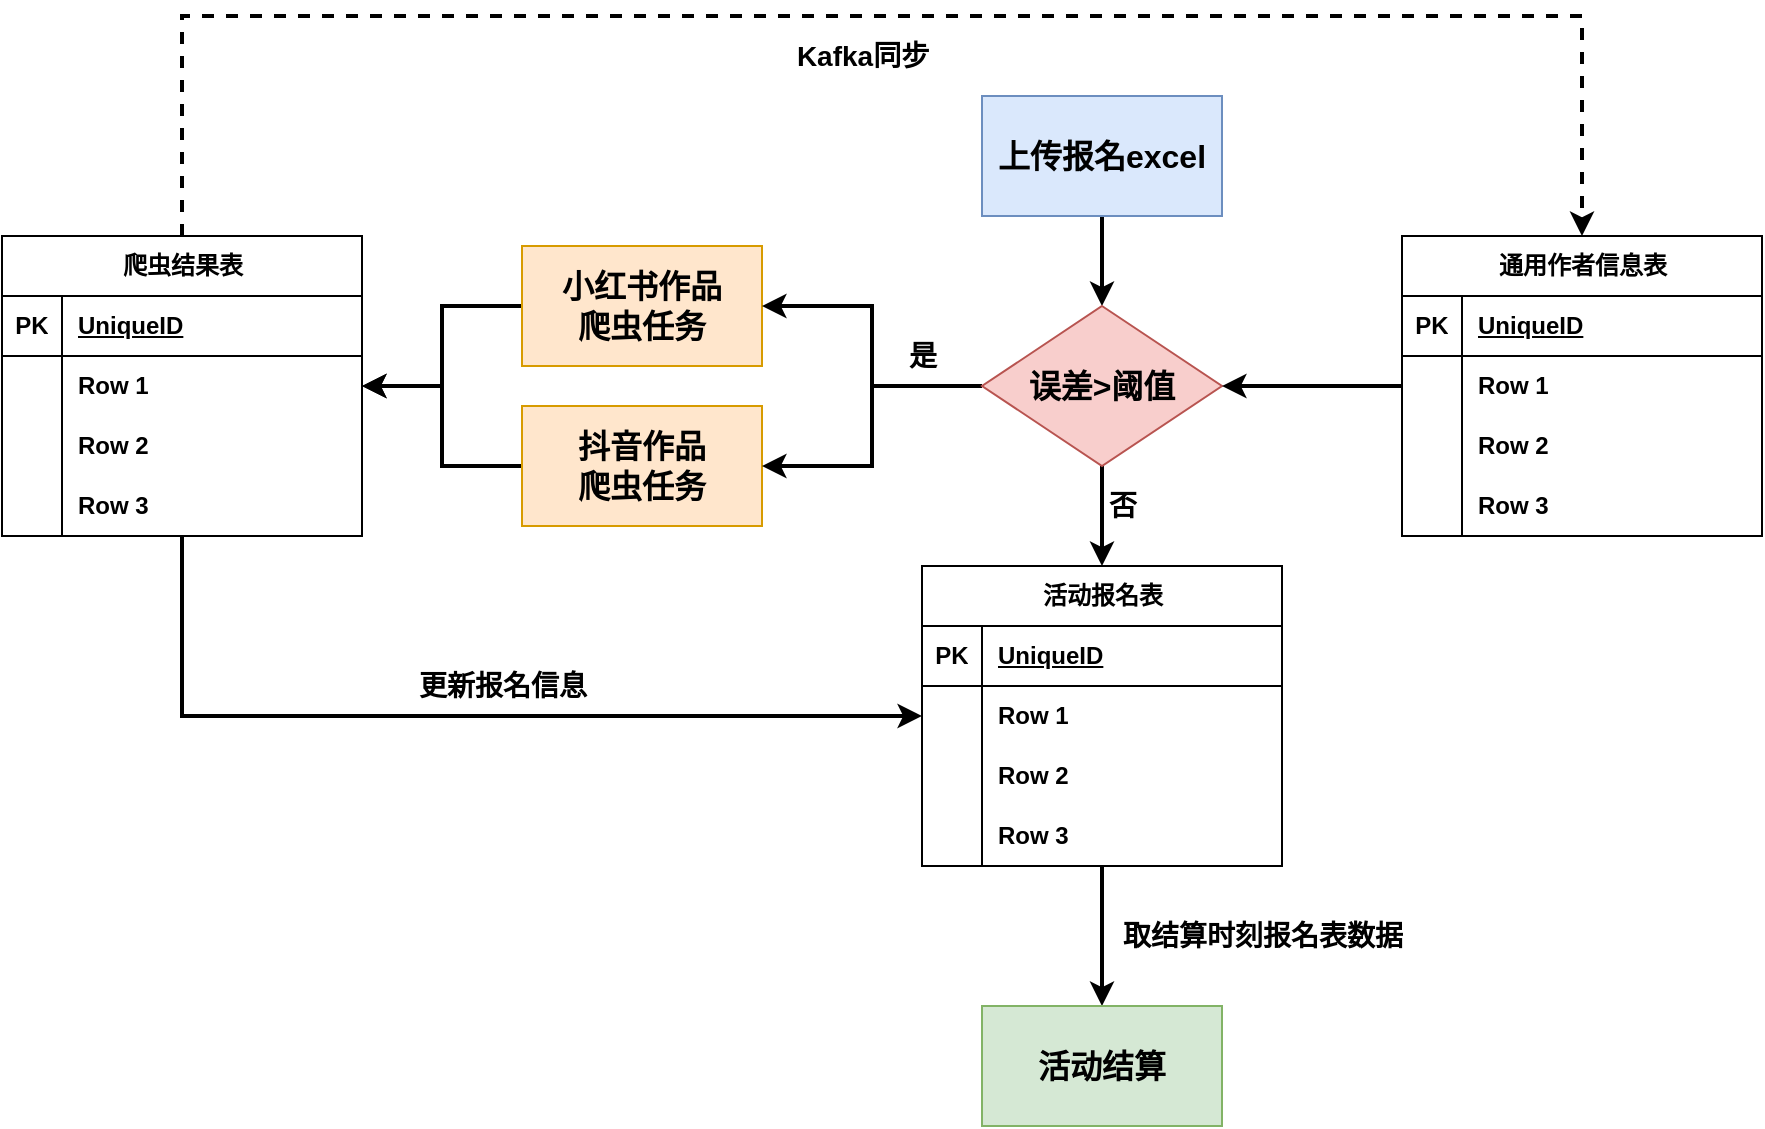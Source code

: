 <mxfile version="21.3.8" type="github">
  <diagram name="第 1 页" id="MTqGPW5jM1Rfsn0F7F28">
    <mxGraphModel dx="1781" dy="554" grid="1" gridSize="10" guides="1" tooltips="1" connect="1" arrows="1" fold="1" page="1" pageScale="1" pageWidth="827" pageHeight="1169" math="0" shadow="0">
      <root>
        <mxCell id="0" />
        <mxCell id="1" parent="0" />
        <mxCell id="qU7Nuy6pwITJOcNsggAO-75" style="edgeStyle=orthogonalEdgeStyle;rounded=0;orthogonalLoop=1;jettySize=auto;html=1;entryX=0.5;entryY=0;entryDx=0;entryDy=0;strokeWidth=2;fontStyle=1" edge="1" parent="1" source="qU7Nuy6pwITJOcNsggAO-1" target="qU7Nuy6pwITJOcNsggAO-60">
          <mxGeometry relative="1" as="geometry" />
        </mxCell>
        <mxCell id="qU7Nuy6pwITJOcNsggAO-1" value="&lt;font style=&quot;font-size: 16px;&quot;&gt;上传报名excel&lt;/font&gt;" style="rounded=0;whiteSpace=wrap;html=1;fillColor=#dae8fc;strokeColor=#6c8ebf;fontStyle=1" vertex="1" parent="1">
          <mxGeometry x="310" y="120" width="120" height="60" as="geometry" />
        </mxCell>
        <mxCell id="qU7Nuy6pwITJOcNsggAO-83" style="edgeStyle=orthogonalEdgeStyle;rounded=0;orthogonalLoop=1;jettySize=auto;html=1;entryX=1;entryY=0.5;entryDx=0;entryDy=0;strokeWidth=2;fontStyle=1" edge="1" parent="1" source="qU7Nuy6pwITJOcNsggAO-2" target="qU7Nuy6pwITJOcNsggAO-39">
          <mxGeometry relative="1" as="geometry" />
        </mxCell>
        <mxCell id="qU7Nuy6pwITJOcNsggAO-2" value="&lt;font size=&quot;3&quot;&gt;小红书作品&lt;br&gt;爬虫任务&lt;br&gt;&lt;/font&gt;" style="rounded=0;whiteSpace=wrap;html=1;fillColor=#ffe6cc;strokeColor=#d79b00;fontStyle=1" vertex="1" parent="1">
          <mxGeometry x="80" y="195" width="120" height="60" as="geometry" />
        </mxCell>
        <mxCell id="qU7Nuy6pwITJOcNsggAO-78" style="edgeStyle=orthogonalEdgeStyle;rounded=0;orthogonalLoop=1;jettySize=auto;html=1;strokeWidth=2;fontStyle=1" edge="1" parent="1" source="qU7Nuy6pwITJOcNsggAO-8" target="qU7Nuy6pwITJOcNsggAO-55">
          <mxGeometry relative="1" as="geometry" />
        </mxCell>
        <mxCell id="qU7Nuy6pwITJOcNsggAO-92" value="&lt;span&gt;&lt;font style=&quot;font-size: 14px;&quot;&gt;取结算时刻报名表数据&lt;/font&gt;&lt;/span&gt;" style="edgeLabel;html=1;align=center;verticalAlign=middle;resizable=0;points=[];fontStyle=1" vertex="1" connectable="0" parent="qU7Nuy6pwITJOcNsggAO-78">
          <mxGeometry x="-0.114" y="-1" relative="1" as="geometry">
            <mxPoint x="81" y="4" as="offset" />
          </mxGeometry>
        </mxCell>
        <mxCell id="qU7Nuy6pwITJOcNsggAO-8" value="活动报名表" style="shape=table;startSize=30;container=1;collapsible=1;childLayout=tableLayout;fixedRows=1;rowLines=0;fontStyle=1;align=center;resizeLast=1;html=1;" vertex="1" parent="1">
          <mxGeometry x="280" y="355" width="180" height="150" as="geometry" />
        </mxCell>
        <mxCell id="qU7Nuy6pwITJOcNsggAO-9" value="" style="shape=tableRow;horizontal=0;startSize=0;swimlaneHead=0;swimlaneBody=0;fillColor=none;collapsible=0;dropTarget=0;points=[[0,0.5],[1,0.5]];portConstraint=eastwest;top=0;left=0;right=0;bottom=1;fontStyle=1" vertex="1" parent="qU7Nuy6pwITJOcNsggAO-8">
          <mxGeometry y="30" width="180" height="30" as="geometry" />
        </mxCell>
        <mxCell id="qU7Nuy6pwITJOcNsggAO-10" value="PK" style="shape=partialRectangle;connectable=0;fillColor=none;top=0;left=0;bottom=0;right=0;fontStyle=1;overflow=hidden;whiteSpace=wrap;html=1;" vertex="1" parent="qU7Nuy6pwITJOcNsggAO-9">
          <mxGeometry width="30" height="30" as="geometry">
            <mxRectangle width="30" height="30" as="alternateBounds" />
          </mxGeometry>
        </mxCell>
        <mxCell id="qU7Nuy6pwITJOcNsggAO-11" value="UniqueID" style="shape=partialRectangle;connectable=0;fillColor=none;top=0;left=0;bottom=0;right=0;align=left;spacingLeft=6;fontStyle=5;overflow=hidden;whiteSpace=wrap;html=1;" vertex="1" parent="qU7Nuy6pwITJOcNsggAO-9">
          <mxGeometry x="30" width="150" height="30" as="geometry">
            <mxRectangle width="150" height="30" as="alternateBounds" />
          </mxGeometry>
        </mxCell>
        <mxCell id="qU7Nuy6pwITJOcNsggAO-12" value="" style="shape=tableRow;horizontal=0;startSize=0;swimlaneHead=0;swimlaneBody=0;fillColor=none;collapsible=0;dropTarget=0;points=[[0,0.5],[1,0.5]];portConstraint=eastwest;top=0;left=0;right=0;bottom=0;fontStyle=1" vertex="1" parent="qU7Nuy6pwITJOcNsggAO-8">
          <mxGeometry y="60" width="180" height="30" as="geometry" />
        </mxCell>
        <mxCell id="qU7Nuy6pwITJOcNsggAO-13" value="" style="shape=partialRectangle;connectable=0;fillColor=none;top=0;left=0;bottom=0;right=0;editable=1;overflow=hidden;whiteSpace=wrap;html=1;fontStyle=1" vertex="1" parent="qU7Nuy6pwITJOcNsggAO-12">
          <mxGeometry width="30" height="30" as="geometry">
            <mxRectangle width="30" height="30" as="alternateBounds" />
          </mxGeometry>
        </mxCell>
        <mxCell id="qU7Nuy6pwITJOcNsggAO-14" value="Row 1" style="shape=partialRectangle;connectable=0;fillColor=none;top=0;left=0;bottom=0;right=0;align=left;spacingLeft=6;overflow=hidden;whiteSpace=wrap;html=1;fontStyle=1" vertex="1" parent="qU7Nuy6pwITJOcNsggAO-12">
          <mxGeometry x="30" width="150" height="30" as="geometry">
            <mxRectangle width="150" height="30" as="alternateBounds" />
          </mxGeometry>
        </mxCell>
        <mxCell id="qU7Nuy6pwITJOcNsggAO-15" value="" style="shape=tableRow;horizontal=0;startSize=0;swimlaneHead=0;swimlaneBody=0;fillColor=none;collapsible=0;dropTarget=0;points=[[0,0.5],[1,0.5]];portConstraint=eastwest;top=0;left=0;right=0;bottom=0;fontStyle=1" vertex="1" parent="qU7Nuy6pwITJOcNsggAO-8">
          <mxGeometry y="90" width="180" height="30" as="geometry" />
        </mxCell>
        <mxCell id="qU7Nuy6pwITJOcNsggAO-16" value="" style="shape=partialRectangle;connectable=0;fillColor=none;top=0;left=0;bottom=0;right=0;editable=1;overflow=hidden;whiteSpace=wrap;html=1;fontStyle=1" vertex="1" parent="qU7Nuy6pwITJOcNsggAO-15">
          <mxGeometry width="30" height="30" as="geometry">
            <mxRectangle width="30" height="30" as="alternateBounds" />
          </mxGeometry>
        </mxCell>
        <mxCell id="qU7Nuy6pwITJOcNsggAO-17" value="Row 2" style="shape=partialRectangle;connectable=0;fillColor=none;top=0;left=0;bottom=0;right=0;align=left;spacingLeft=6;overflow=hidden;whiteSpace=wrap;html=1;fontStyle=1" vertex="1" parent="qU7Nuy6pwITJOcNsggAO-15">
          <mxGeometry x="30" width="150" height="30" as="geometry">
            <mxRectangle width="150" height="30" as="alternateBounds" />
          </mxGeometry>
        </mxCell>
        <mxCell id="qU7Nuy6pwITJOcNsggAO-18" value="" style="shape=tableRow;horizontal=0;startSize=0;swimlaneHead=0;swimlaneBody=0;fillColor=none;collapsible=0;dropTarget=0;points=[[0,0.5],[1,0.5]];portConstraint=eastwest;top=0;left=0;right=0;bottom=0;fontStyle=1" vertex="1" parent="qU7Nuy6pwITJOcNsggAO-8">
          <mxGeometry y="120" width="180" height="30" as="geometry" />
        </mxCell>
        <mxCell id="qU7Nuy6pwITJOcNsggAO-19" value="" style="shape=partialRectangle;connectable=0;fillColor=none;top=0;left=0;bottom=0;right=0;editable=1;overflow=hidden;whiteSpace=wrap;html=1;fontStyle=1" vertex="1" parent="qU7Nuy6pwITJOcNsggAO-18">
          <mxGeometry width="30" height="30" as="geometry">
            <mxRectangle width="30" height="30" as="alternateBounds" />
          </mxGeometry>
        </mxCell>
        <mxCell id="qU7Nuy6pwITJOcNsggAO-20" value="Row 3" style="shape=partialRectangle;connectable=0;fillColor=none;top=0;left=0;bottom=0;right=0;align=left;spacingLeft=6;overflow=hidden;whiteSpace=wrap;html=1;fontStyle=1" vertex="1" parent="qU7Nuy6pwITJOcNsggAO-18">
          <mxGeometry x="30" width="150" height="30" as="geometry">
            <mxRectangle width="150" height="30" as="alternateBounds" />
          </mxGeometry>
        </mxCell>
        <mxCell id="qU7Nuy6pwITJOcNsggAO-84" style="edgeStyle=orthogonalEdgeStyle;rounded=0;orthogonalLoop=1;jettySize=auto;html=1;entryX=1;entryY=0.5;entryDx=0;entryDy=0;strokeWidth=2;fontStyle=1" edge="1" parent="1" source="qU7Nuy6pwITJOcNsggAO-21" target="qU7Nuy6pwITJOcNsggAO-39">
          <mxGeometry relative="1" as="geometry" />
        </mxCell>
        <mxCell id="qU7Nuy6pwITJOcNsggAO-21" value="&lt;font size=&quot;3&quot;&gt;抖音作品&lt;br&gt;爬虫任务&lt;br&gt;&lt;/font&gt;" style="rounded=0;whiteSpace=wrap;html=1;fillColor=#ffe6cc;strokeColor=#d79b00;fontStyle=1" vertex="1" parent="1">
          <mxGeometry x="80" y="275" width="120" height="60" as="geometry" />
        </mxCell>
        <mxCell id="qU7Nuy6pwITJOcNsggAO-22" value="通用作者信息表" style="shape=table;startSize=30;container=1;collapsible=1;childLayout=tableLayout;fixedRows=1;rowLines=0;fontStyle=1;align=center;resizeLast=1;html=1;" vertex="1" parent="1">
          <mxGeometry x="520" y="190" width="180" height="150" as="geometry" />
        </mxCell>
        <mxCell id="qU7Nuy6pwITJOcNsggAO-23" value="" style="shape=tableRow;horizontal=0;startSize=0;swimlaneHead=0;swimlaneBody=0;fillColor=none;collapsible=0;dropTarget=0;points=[[0,0.5],[1,0.5]];portConstraint=eastwest;top=0;left=0;right=0;bottom=1;fontStyle=1" vertex="1" parent="qU7Nuy6pwITJOcNsggAO-22">
          <mxGeometry y="30" width="180" height="30" as="geometry" />
        </mxCell>
        <mxCell id="qU7Nuy6pwITJOcNsggAO-24" value="PK" style="shape=partialRectangle;connectable=0;fillColor=none;top=0;left=0;bottom=0;right=0;fontStyle=1;overflow=hidden;whiteSpace=wrap;html=1;" vertex="1" parent="qU7Nuy6pwITJOcNsggAO-23">
          <mxGeometry width="30" height="30" as="geometry">
            <mxRectangle width="30" height="30" as="alternateBounds" />
          </mxGeometry>
        </mxCell>
        <mxCell id="qU7Nuy6pwITJOcNsggAO-25" value="UniqueID" style="shape=partialRectangle;connectable=0;fillColor=none;top=0;left=0;bottom=0;right=0;align=left;spacingLeft=6;fontStyle=5;overflow=hidden;whiteSpace=wrap;html=1;" vertex="1" parent="qU7Nuy6pwITJOcNsggAO-23">
          <mxGeometry x="30" width="150" height="30" as="geometry">
            <mxRectangle width="150" height="30" as="alternateBounds" />
          </mxGeometry>
        </mxCell>
        <mxCell id="qU7Nuy6pwITJOcNsggAO-26" value="" style="shape=tableRow;horizontal=0;startSize=0;swimlaneHead=0;swimlaneBody=0;fillColor=none;collapsible=0;dropTarget=0;points=[[0,0.5],[1,0.5]];portConstraint=eastwest;top=0;left=0;right=0;bottom=0;fontStyle=1" vertex="1" parent="qU7Nuy6pwITJOcNsggAO-22">
          <mxGeometry y="60" width="180" height="30" as="geometry" />
        </mxCell>
        <mxCell id="qU7Nuy6pwITJOcNsggAO-27" value="" style="shape=partialRectangle;connectable=0;fillColor=none;top=0;left=0;bottom=0;right=0;editable=1;overflow=hidden;whiteSpace=wrap;html=1;fontStyle=1" vertex="1" parent="qU7Nuy6pwITJOcNsggAO-26">
          <mxGeometry width="30" height="30" as="geometry">
            <mxRectangle width="30" height="30" as="alternateBounds" />
          </mxGeometry>
        </mxCell>
        <mxCell id="qU7Nuy6pwITJOcNsggAO-28" value="Row 1" style="shape=partialRectangle;connectable=0;fillColor=none;top=0;left=0;bottom=0;right=0;align=left;spacingLeft=6;overflow=hidden;whiteSpace=wrap;html=1;fontStyle=1" vertex="1" parent="qU7Nuy6pwITJOcNsggAO-26">
          <mxGeometry x="30" width="150" height="30" as="geometry">
            <mxRectangle width="150" height="30" as="alternateBounds" />
          </mxGeometry>
        </mxCell>
        <mxCell id="qU7Nuy6pwITJOcNsggAO-29" value="" style="shape=tableRow;horizontal=0;startSize=0;swimlaneHead=0;swimlaneBody=0;fillColor=none;collapsible=0;dropTarget=0;points=[[0,0.5],[1,0.5]];portConstraint=eastwest;top=0;left=0;right=0;bottom=0;fontStyle=1" vertex="1" parent="qU7Nuy6pwITJOcNsggAO-22">
          <mxGeometry y="90" width="180" height="30" as="geometry" />
        </mxCell>
        <mxCell id="qU7Nuy6pwITJOcNsggAO-30" value="" style="shape=partialRectangle;connectable=0;fillColor=none;top=0;left=0;bottom=0;right=0;editable=1;overflow=hidden;whiteSpace=wrap;html=1;fontStyle=1" vertex="1" parent="qU7Nuy6pwITJOcNsggAO-29">
          <mxGeometry width="30" height="30" as="geometry">
            <mxRectangle width="30" height="30" as="alternateBounds" />
          </mxGeometry>
        </mxCell>
        <mxCell id="qU7Nuy6pwITJOcNsggAO-31" value="Row 2" style="shape=partialRectangle;connectable=0;fillColor=none;top=0;left=0;bottom=0;right=0;align=left;spacingLeft=6;overflow=hidden;whiteSpace=wrap;html=1;fontStyle=1" vertex="1" parent="qU7Nuy6pwITJOcNsggAO-29">
          <mxGeometry x="30" width="150" height="30" as="geometry">
            <mxRectangle width="150" height="30" as="alternateBounds" />
          </mxGeometry>
        </mxCell>
        <mxCell id="qU7Nuy6pwITJOcNsggAO-32" value="" style="shape=tableRow;horizontal=0;startSize=0;swimlaneHead=0;swimlaneBody=0;fillColor=none;collapsible=0;dropTarget=0;points=[[0,0.5],[1,0.5]];portConstraint=eastwest;top=0;left=0;right=0;bottom=0;fontStyle=1" vertex="1" parent="qU7Nuy6pwITJOcNsggAO-22">
          <mxGeometry y="120" width="180" height="30" as="geometry" />
        </mxCell>
        <mxCell id="qU7Nuy6pwITJOcNsggAO-33" value="" style="shape=partialRectangle;connectable=0;fillColor=none;top=0;left=0;bottom=0;right=0;editable=1;overflow=hidden;whiteSpace=wrap;html=1;fontStyle=1" vertex="1" parent="qU7Nuy6pwITJOcNsggAO-32">
          <mxGeometry width="30" height="30" as="geometry">
            <mxRectangle width="30" height="30" as="alternateBounds" />
          </mxGeometry>
        </mxCell>
        <mxCell id="qU7Nuy6pwITJOcNsggAO-34" value="Row 3" style="shape=partialRectangle;connectable=0;fillColor=none;top=0;left=0;bottom=0;right=0;align=left;spacingLeft=6;overflow=hidden;whiteSpace=wrap;html=1;fontStyle=1" vertex="1" parent="qU7Nuy6pwITJOcNsggAO-32">
          <mxGeometry x="30" width="150" height="30" as="geometry">
            <mxRectangle width="150" height="30" as="alternateBounds" />
          </mxGeometry>
        </mxCell>
        <mxCell id="qU7Nuy6pwITJOcNsggAO-86" style="edgeStyle=orthogonalEdgeStyle;rounded=0;orthogonalLoop=1;jettySize=auto;html=1;entryX=0;entryY=0.5;entryDx=0;entryDy=0;strokeWidth=2;fontStyle=1" edge="1" parent="1" source="qU7Nuy6pwITJOcNsggAO-35" target="qU7Nuy6pwITJOcNsggAO-12">
          <mxGeometry relative="1" as="geometry" />
        </mxCell>
        <mxCell id="qU7Nuy6pwITJOcNsggAO-95" value="&lt;b&gt;&lt;font style=&quot;font-size: 14px;&quot;&gt;更新报名信息&lt;/font&gt;&lt;/b&gt;" style="edgeLabel;html=1;align=center;verticalAlign=middle;resizable=0;points=[];" vertex="1" connectable="0" parent="qU7Nuy6pwITJOcNsggAO-86">
          <mxGeometry x="-0.061" y="-1" relative="1" as="geometry">
            <mxPoint x="34" y="-16" as="offset" />
          </mxGeometry>
        </mxCell>
        <mxCell id="qU7Nuy6pwITJOcNsggAO-87" style="edgeStyle=orthogonalEdgeStyle;rounded=0;orthogonalLoop=1;jettySize=auto;html=1;entryX=0.5;entryY=0;entryDx=0;entryDy=0;exitX=0.5;exitY=0;exitDx=0;exitDy=0;strokeWidth=2;dashed=1;fontStyle=1" edge="1" parent="1" source="qU7Nuy6pwITJOcNsggAO-35" target="qU7Nuy6pwITJOcNsggAO-22">
          <mxGeometry relative="1" as="geometry">
            <Array as="points">
              <mxPoint x="-90" y="80" />
              <mxPoint x="610" y="80" />
            </Array>
          </mxGeometry>
        </mxCell>
        <mxCell id="qU7Nuy6pwITJOcNsggAO-90" value="&lt;font style=&quot;font-size: 14px;&quot;&gt;Kafka同步&lt;/font&gt;" style="edgeLabel;html=1;align=center;verticalAlign=middle;resizable=0;points=[];fontStyle=1" vertex="1" connectable="0" parent="qU7Nuy6pwITJOcNsggAO-87">
          <mxGeometry x="0.02" y="-1" relative="1" as="geometry">
            <mxPoint x="-19" y="19" as="offset" />
          </mxGeometry>
        </mxCell>
        <mxCell id="qU7Nuy6pwITJOcNsggAO-35" value="爬虫结果表" style="shape=table;startSize=30;container=1;collapsible=1;childLayout=tableLayout;fixedRows=1;rowLines=0;fontStyle=1;align=center;resizeLast=1;html=1;" vertex="1" parent="1">
          <mxGeometry x="-180" y="190" width="180" height="150" as="geometry" />
        </mxCell>
        <mxCell id="qU7Nuy6pwITJOcNsggAO-36" value="" style="shape=tableRow;horizontal=0;startSize=0;swimlaneHead=0;swimlaneBody=0;fillColor=none;collapsible=0;dropTarget=0;points=[[0,0.5],[1,0.5]];portConstraint=eastwest;top=0;left=0;right=0;bottom=1;fontStyle=1" vertex="1" parent="qU7Nuy6pwITJOcNsggAO-35">
          <mxGeometry y="30" width="180" height="30" as="geometry" />
        </mxCell>
        <mxCell id="qU7Nuy6pwITJOcNsggAO-37" value="PK" style="shape=partialRectangle;connectable=0;fillColor=none;top=0;left=0;bottom=0;right=0;fontStyle=1;overflow=hidden;whiteSpace=wrap;html=1;" vertex="1" parent="qU7Nuy6pwITJOcNsggAO-36">
          <mxGeometry width="30" height="30" as="geometry">
            <mxRectangle width="30" height="30" as="alternateBounds" />
          </mxGeometry>
        </mxCell>
        <mxCell id="qU7Nuy6pwITJOcNsggAO-38" value="UniqueID" style="shape=partialRectangle;connectable=0;fillColor=none;top=0;left=0;bottom=0;right=0;align=left;spacingLeft=6;fontStyle=5;overflow=hidden;whiteSpace=wrap;html=1;" vertex="1" parent="qU7Nuy6pwITJOcNsggAO-36">
          <mxGeometry x="30" width="150" height="30" as="geometry">
            <mxRectangle width="150" height="30" as="alternateBounds" />
          </mxGeometry>
        </mxCell>
        <mxCell id="qU7Nuy6pwITJOcNsggAO-39" value="" style="shape=tableRow;horizontal=0;startSize=0;swimlaneHead=0;swimlaneBody=0;fillColor=none;collapsible=0;dropTarget=0;points=[[0,0.5],[1,0.5]];portConstraint=eastwest;top=0;left=0;right=0;bottom=0;fontStyle=1" vertex="1" parent="qU7Nuy6pwITJOcNsggAO-35">
          <mxGeometry y="60" width="180" height="30" as="geometry" />
        </mxCell>
        <mxCell id="qU7Nuy6pwITJOcNsggAO-40" value="" style="shape=partialRectangle;connectable=0;fillColor=none;top=0;left=0;bottom=0;right=0;editable=1;overflow=hidden;whiteSpace=wrap;html=1;fontStyle=1" vertex="1" parent="qU7Nuy6pwITJOcNsggAO-39">
          <mxGeometry width="30" height="30" as="geometry">
            <mxRectangle width="30" height="30" as="alternateBounds" />
          </mxGeometry>
        </mxCell>
        <mxCell id="qU7Nuy6pwITJOcNsggAO-41" value="Row 1" style="shape=partialRectangle;connectable=0;fillColor=none;top=0;left=0;bottom=0;right=0;align=left;spacingLeft=6;overflow=hidden;whiteSpace=wrap;html=1;fontStyle=1" vertex="1" parent="qU7Nuy6pwITJOcNsggAO-39">
          <mxGeometry x="30" width="150" height="30" as="geometry">
            <mxRectangle width="150" height="30" as="alternateBounds" />
          </mxGeometry>
        </mxCell>
        <mxCell id="qU7Nuy6pwITJOcNsggAO-42" value="" style="shape=tableRow;horizontal=0;startSize=0;swimlaneHead=0;swimlaneBody=0;fillColor=none;collapsible=0;dropTarget=0;points=[[0,0.5],[1,0.5]];portConstraint=eastwest;top=0;left=0;right=0;bottom=0;fontStyle=1" vertex="1" parent="qU7Nuy6pwITJOcNsggAO-35">
          <mxGeometry y="90" width="180" height="30" as="geometry" />
        </mxCell>
        <mxCell id="qU7Nuy6pwITJOcNsggAO-43" value="" style="shape=partialRectangle;connectable=0;fillColor=none;top=0;left=0;bottom=0;right=0;editable=1;overflow=hidden;whiteSpace=wrap;html=1;fontStyle=1" vertex="1" parent="qU7Nuy6pwITJOcNsggAO-42">
          <mxGeometry width="30" height="30" as="geometry">
            <mxRectangle width="30" height="30" as="alternateBounds" />
          </mxGeometry>
        </mxCell>
        <mxCell id="qU7Nuy6pwITJOcNsggAO-44" value="Row 2" style="shape=partialRectangle;connectable=0;fillColor=none;top=0;left=0;bottom=0;right=0;align=left;spacingLeft=6;overflow=hidden;whiteSpace=wrap;html=1;fontStyle=1" vertex="1" parent="qU7Nuy6pwITJOcNsggAO-42">
          <mxGeometry x="30" width="150" height="30" as="geometry">
            <mxRectangle width="150" height="30" as="alternateBounds" />
          </mxGeometry>
        </mxCell>
        <mxCell id="qU7Nuy6pwITJOcNsggAO-45" value="" style="shape=tableRow;horizontal=0;startSize=0;swimlaneHead=0;swimlaneBody=0;fillColor=none;collapsible=0;dropTarget=0;points=[[0,0.5],[1,0.5]];portConstraint=eastwest;top=0;left=0;right=0;bottom=0;fontStyle=1" vertex="1" parent="qU7Nuy6pwITJOcNsggAO-35">
          <mxGeometry y="120" width="180" height="30" as="geometry" />
        </mxCell>
        <mxCell id="qU7Nuy6pwITJOcNsggAO-46" value="" style="shape=partialRectangle;connectable=0;fillColor=none;top=0;left=0;bottom=0;right=0;editable=1;overflow=hidden;whiteSpace=wrap;html=1;fontStyle=1" vertex="1" parent="qU7Nuy6pwITJOcNsggAO-45">
          <mxGeometry width="30" height="30" as="geometry">
            <mxRectangle width="30" height="30" as="alternateBounds" />
          </mxGeometry>
        </mxCell>
        <mxCell id="qU7Nuy6pwITJOcNsggAO-47" value="Row 3" style="shape=partialRectangle;connectable=0;fillColor=none;top=0;left=0;bottom=0;right=0;align=left;spacingLeft=6;overflow=hidden;whiteSpace=wrap;html=1;fontStyle=1" vertex="1" parent="qU7Nuy6pwITJOcNsggAO-45">
          <mxGeometry x="30" width="150" height="30" as="geometry">
            <mxRectangle width="150" height="30" as="alternateBounds" />
          </mxGeometry>
        </mxCell>
        <mxCell id="qU7Nuy6pwITJOcNsggAO-55" value="&lt;font size=&quot;3&quot;&gt;活动结算&lt;br&gt;&lt;/font&gt;" style="rounded=0;whiteSpace=wrap;html=1;fillColor=#d5e8d4;strokeColor=#82b366;fontStyle=1" vertex="1" parent="1">
          <mxGeometry x="310" y="575" width="120" height="60" as="geometry" />
        </mxCell>
        <mxCell id="qU7Nuy6pwITJOcNsggAO-79" style="edgeStyle=orthogonalEdgeStyle;rounded=0;orthogonalLoop=1;jettySize=auto;html=1;entryX=1;entryY=0.5;entryDx=0;entryDy=0;strokeWidth=2;fontStyle=1" edge="1" parent="1" source="qU7Nuy6pwITJOcNsggAO-60" target="qU7Nuy6pwITJOcNsggAO-2">
          <mxGeometry relative="1" as="geometry" />
        </mxCell>
        <mxCell id="qU7Nuy6pwITJOcNsggAO-80" style="edgeStyle=orthogonalEdgeStyle;rounded=0;orthogonalLoop=1;jettySize=auto;html=1;exitX=0;exitY=0.5;exitDx=0;exitDy=0;strokeWidth=2;fontStyle=1" edge="1" parent="1" source="qU7Nuy6pwITJOcNsggAO-60" target="qU7Nuy6pwITJOcNsggAO-21">
          <mxGeometry relative="1" as="geometry" />
        </mxCell>
        <mxCell id="qU7Nuy6pwITJOcNsggAO-91" value="&lt;span&gt;&lt;font style=&quot;font-size: 14px;&quot;&gt;是&lt;/font&gt;&lt;/span&gt;" style="edgeLabel;html=1;align=center;verticalAlign=middle;resizable=0;points=[];fontStyle=1" vertex="1" connectable="0" parent="qU7Nuy6pwITJOcNsggAO-80">
          <mxGeometry x="-0.6" relative="1" as="geometry">
            <mxPoint y="-15" as="offset" />
          </mxGeometry>
        </mxCell>
        <mxCell id="qU7Nuy6pwITJOcNsggAO-93" style="edgeStyle=orthogonalEdgeStyle;rounded=0;orthogonalLoop=1;jettySize=auto;html=1;entryX=0.5;entryY=0;entryDx=0;entryDy=0;strokeWidth=2;fontStyle=1" edge="1" parent="1" source="qU7Nuy6pwITJOcNsggAO-60" target="qU7Nuy6pwITJOcNsggAO-8">
          <mxGeometry relative="1" as="geometry" />
        </mxCell>
        <mxCell id="qU7Nuy6pwITJOcNsggAO-94" value="&lt;b&gt;&lt;font style=&quot;font-size: 14px;&quot;&gt;否&lt;/font&gt;&lt;/b&gt;" style="edgeLabel;html=1;align=center;verticalAlign=middle;resizable=0;points=[];" vertex="1" connectable="0" parent="qU7Nuy6pwITJOcNsggAO-93">
          <mxGeometry x="-0.12" y="-1" relative="1" as="geometry">
            <mxPoint x="11" y="-2" as="offset" />
          </mxGeometry>
        </mxCell>
        <mxCell id="qU7Nuy6pwITJOcNsggAO-60" value="&lt;font style=&quot;font-size: 16px;&quot;&gt;误差&amp;gt;阈值&lt;/font&gt;" style="rhombus;whiteSpace=wrap;html=1;fillColor=#f8cecc;strokeColor=#b85450;fontStyle=1" vertex="1" parent="1">
          <mxGeometry x="310" y="225" width="120" height="80" as="geometry" />
        </mxCell>
        <mxCell id="qU7Nuy6pwITJOcNsggAO-76" style="edgeStyle=orthogonalEdgeStyle;rounded=0;orthogonalLoop=1;jettySize=auto;html=1;entryX=1;entryY=0.5;entryDx=0;entryDy=0;strokeWidth=2;fontStyle=1" edge="1" parent="1" source="qU7Nuy6pwITJOcNsggAO-26" target="qU7Nuy6pwITJOcNsggAO-60">
          <mxGeometry relative="1" as="geometry" />
        </mxCell>
      </root>
    </mxGraphModel>
  </diagram>
</mxfile>
